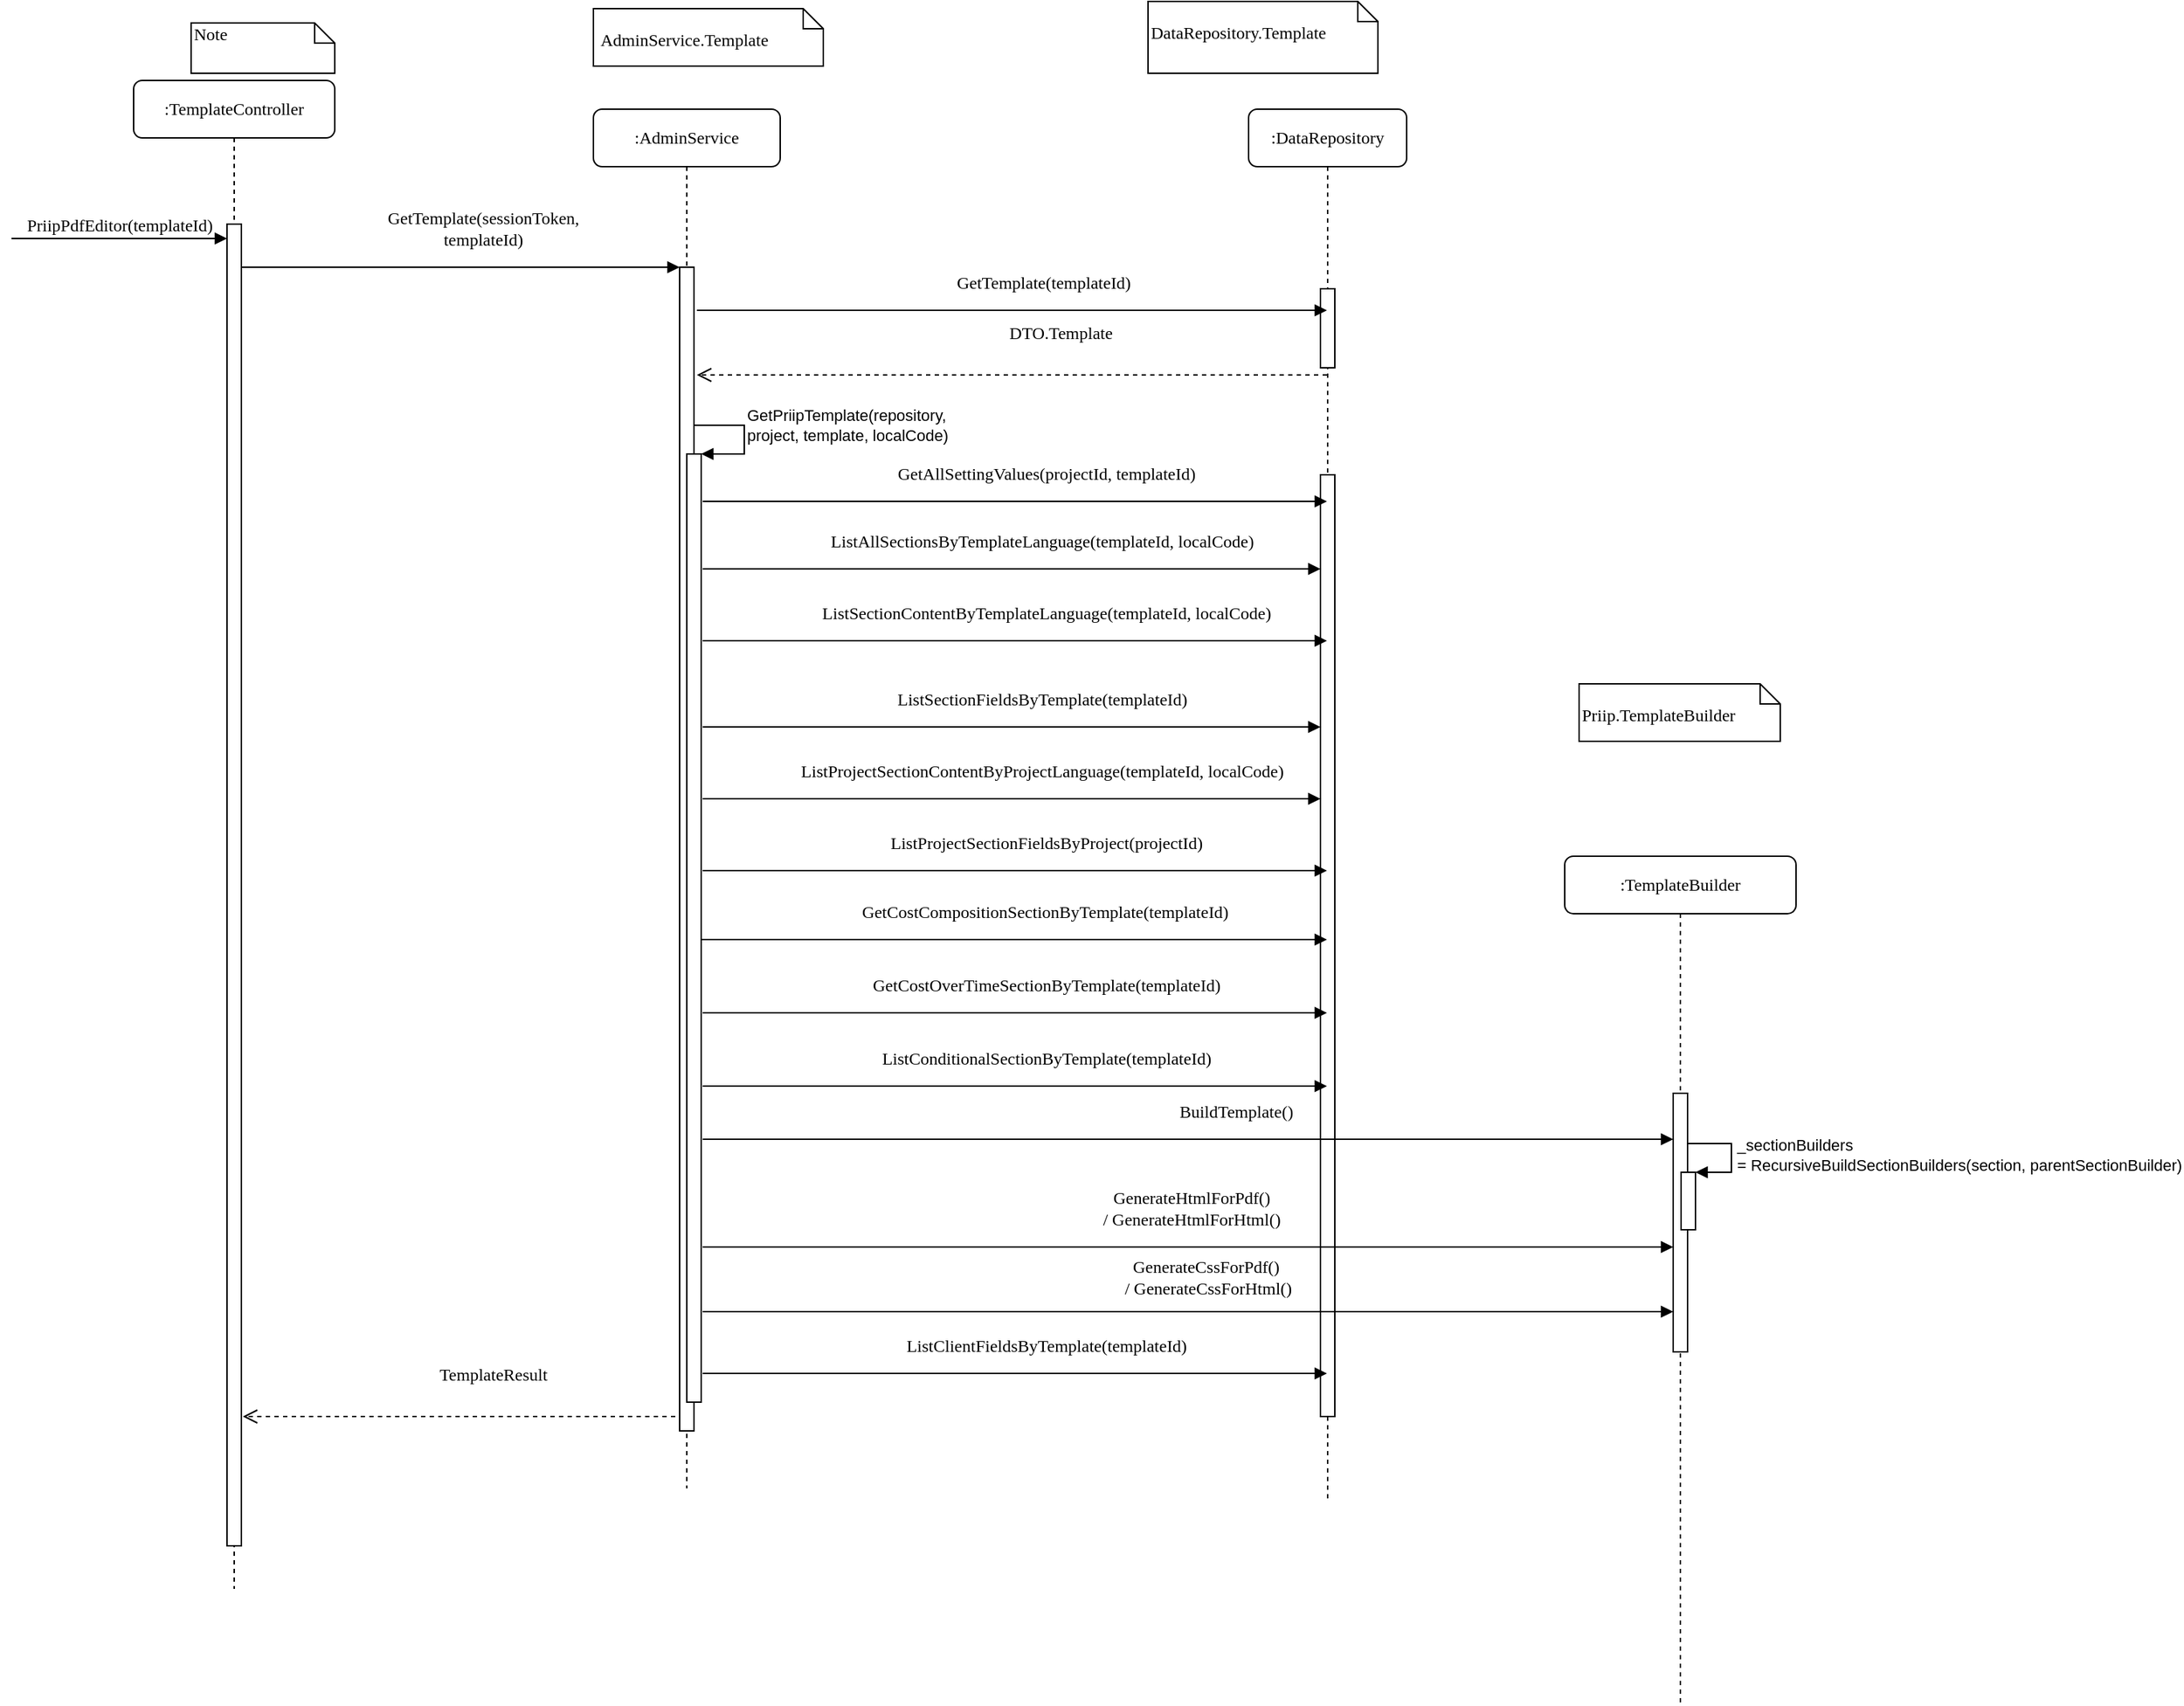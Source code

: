 <mxfile version="15.9.4" type="github">
  <diagram name="Page-1" id="13e1069c-82ec-6db2-03f1-153e76fe0fe0">
    <mxGraphModel dx="2762" dy="762" grid="1" gridSize="10" guides="1" tooltips="1" connect="1" arrows="1" fold="1" page="1" pageScale="1" pageWidth="1100" pageHeight="850" background="none" math="0" shadow="0">
      <root>
        <mxCell id="0" />
        <mxCell id="1" parent="0" />
        <mxCell id="7baba1c4bc27f4b0-2" value=":AdminService" style="shape=umlLifeline;perimeter=lifelinePerimeter;whiteSpace=wrap;html=1;container=1;collapsible=0;recursiveResize=0;outlineConnect=0;rounded=1;shadow=0;comic=0;labelBackgroundColor=none;strokeWidth=1;fontFamily=Verdana;fontSize=12;align=center;" parent="1" vertex="1">
          <mxGeometry x="274" y="90" width="130" height="960" as="geometry" />
        </mxCell>
        <mxCell id="7baba1c4bc27f4b0-10" value="" style="html=1;points=[];perimeter=orthogonalPerimeter;rounded=0;shadow=0;comic=0;labelBackgroundColor=none;strokeWidth=1;fontFamily=Verdana;fontSize=12;align=center;" parent="7baba1c4bc27f4b0-2" vertex="1">
          <mxGeometry x="60" y="110" width="10" height="810" as="geometry" />
        </mxCell>
        <mxCell id="qO5fun-w03F_zH5EzVKV-6" value="" style="html=1;points=[];perimeter=orthogonalPerimeter;" parent="7baba1c4bc27f4b0-2" vertex="1">
          <mxGeometry x="65" y="240" width="10" height="660" as="geometry" />
        </mxCell>
        <mxCell id="qO5fun-w03F_zH5EzVKV-7" value="GetPriipTemplate(repository,&lt;br&gt;project, template, localCode)" style="edgeStyle=orthogonalEdgeStyle;html=1;align=left;spacingLeft=2;endArrow=block;rounded=0;entryX=1;entryY=0;" parent="7baba1c4bc27f4b0-2" target="qO5fun-w03F_zH5EzVKV-6" edge="1">
          <mxGeometry relative="1" as="geometry">
            <mxPoint x="70" y="240" as="sourcePoint" />
            <Array as="points">
              <mxPoint x="70" y="220" />
              <mxPoint x="105" y="220" />
              <mxPoint x="105" y="240" />
            </Array>
          </mxGeometry>
        </mxCell>
        <mxCell id="7baba1c4bc27f4b0-3" value=":DataRepository" style="shape=umlLifeline;perimeter=lifelinePerimeter;whiteSpace=wrap;html=1;container=1;collapsible=0;recursiveResize=0;outlineConnect=0;rounded=1;shadow=0;comic=0;labelBackgroundColor=none;strokeWidth=1;fontFamily=Verdana;fontSize=12;align=center;" parent="1" vertex="1">
          <mxGeometry x="730" y="90" width="110" height="970" as="geometry" />
        </mxCell>
        <mxCell id="7baba1c4bc27f4b0-13" value="" style="html=1;points=[];perimeter=orthogonalPerimeter;rounded=0;shadow=0;comic=0;labelBackgroundColor=none;strokeWidth=1;fontFamily=Verdana;fontSize=12;align=center;" parent="7baba1c4bc27f4b0-3" vertex="1">
          <mxGeometry x="50" y="125" width="10" height="55" as="geometry" />
        </mxCell>
        <mxCell id="qO5fun-w03F_zH5EzVKV-9" value="" style="html=1;points=[];perimeter=orthogonalPerimeter;rounded=0;shadow=0;comic=0;labelBackgroundColor=none;strokeWidth=1;fontFamily=Verdana;fontSize=12;align=center;" parent="7baba1c4bc27f4b0-3" vertex="1">
          <mxGeometry x="50" y="254.5" width="10" height="655.5" as="geometry" />
        </mxCell>
        <mxCell id="qO5fun-w03F_zH5EzVKV-10" value="ListAllSectionsByTemplateLanguage(templateId, localCode)" style="html=1;verticalAlign=bottom;endArrow=block;labelBackgroundColor=none;fontFamily=Verdana;fontSize=12;edgeStyle=elbowEdgeStyle;elbow=vertical;" parent="7baba1c4bc27f4b0-3" edge="1">
          <mxGeometry x="0.097" y="10" relative="1" as="geometry">
            <mxPoint x="-380" y="320" as="sourcePoint" />
            <mxPoint x="50" y="320" as="targetPoint" />
            <mxPoint as="offset" />
          </mxGeometry>
        </mxCell>
        <mxCell id="qO5fun-w03F_zH5EzVKV-14" value="ListSectionFieldsByTemplate(templateId)" style="html=1;verticalAlign=bottom;endArrow=block;labelBackgroundColor=none;fontFamily=Verdana;fontSize=12;edgeStyle=elbowEdgeStyle;elbow=vertical;" parent="7baba1c4bc27f4b0-3" edge="1">
          <mxGeometry x="0.097" y="10" relative="1" as="geometry">
            <mxPoint x="-380" y="430" as="sourcePoint" />
            <mxPoint x="50" y="430" as="targetPoint" />
            <mxPoint as="offset" />
          </mxGeometry>
        </mxCell>
        <mxCell id="qO5fun-w03F_zH5EzVKV-12" value="ListProjectSectionContentByProjectLanguage(templateId, localCode)" style="html=1;verticalAlign=bottom;endArrow=block;labelBackgroundColor=none;fontFamily=Verdana;fontSize=12;edgeStyle=elbowEdgeStyle;elbow=vertical;" parent="7baba1c4bc27f4b0-3" edge="1">
          <mxGeometry x="0.097" y="10" relative="1" as="geometry">
            <mxPoint x="-380" y="480" as="sourcePoint" />
            <mxPoint x="50" y="480" as="targetPoint" />
            <mxPoint as="offset" />
          </mxGeometry>
        </mxCell>
        <mxCell id="7baba1c4bc27f4b0-4" value=":TemplateBuilder" style="shape=umlLifeline;perimeter=lifelinePerimeter;whiteSpace=wrap;html=1;container=1;collapsible=0;recursiveResize=0;outlineConnect=0;rounded=1;shadow=0;comic=0;labelBackgroundColor=none;strokeWidth=1;fontFamily=Verdana;fontSize=12;align=center;" parent="1" vertex="1">
          <mxGeometry x="950" y="610" width="161" height="590" as="geometry" />
        </mxCell>
        <mxCell id="7baba1c4bc27f4b0-16" value="" style="html=1;points=[];perimeter=orthogonalPerimeter;rounded=0;shadow=0;comic=0;labelBackgroundColor=none;strokeWidth=1;fontFamily=Verdana;fontSize=12;align=center;" parent="7baba1c4bc27f4b0-4" vertex="1">
          <mxGeometry x="75.5" y="165" width="10" height="180" as="geometry" />
        </mxCell>
        <mxCell id="qO5fun-w03F_zH5EzVKV-4" value="BuildTemplate()&lt;br&gt;" style="html=1;verticalAlign=bottom;endArrow=block;labelBackgroundColor=none;fontFamily=Verdana;fontSize=12;edgeStyle=elbowEdgeStyle;elbow=vertical;" parent="7baba1c4bc27f4b0-4" edge="1">
          <mxGeometry x="0.097" y="10" relative="1" as="geometry">
            <mxPoint x="-600" y="197" as="sourcePoint" />
            <mxPoint x="75.5" y="197" as="targetPoint" />
            <mxPoint as="offset" />
            <Array as="points">
              <mxPoint x="19.5" y="197" />
            </Array>
          </mxGeometry>
        </mxCell>
        <mxCell id="x5T9W-IT76ZWCSk8moNr-2" value="" style="html=1;points=[];perimeter=orthogonalPerimeter;" vertex="1" parent="7baba1c4bc27f4b0-4">
          <mxGeometry x="81" y="220" width="10" height="40" as="geometry" />
        </mxCell>
        <mxCell id="x5T9W-IT76ZWCSk8moNr-3" value="_sectionBuilders &lt;br&gt;= RecursiveBuildSectionBuilders(section, parentSectionBuilder)" style="edgeStyle=orthogonalEdgeStyle;html=1;align=left;spacingLeft=2;endArrow=block;rounded=0;entryX=1;entryY=0;" edge="1" target="x5T9W-IT76ZWCSk8moNr-2" parent="7baba1c4bc27f4b0-4">
          <mxGeometry relative="1" as="geometry">
            <mxPoint x="86" y="200" as="sourcePoint" />
            <Array as="points">
              <mxPoint x="116" y="200" />
            </Array>
          </mxGeometry>
        </mxCell>
        <mxCell id="7baba1c4bc27f4b0-8" value=":TemplateController" style="shape=umlLifeline;perimeter=lifelinePerimeter;whiteSpace=wrap;html=1;container=1;collapsible=0;recursiveResize=0;outlineConnect=0;rounded=1;shadow=0;comic=0;labelBackgroundColor=none;strokeWidth=1;fontFamily=Verdana;fontSize=12;align=center;" parent="1" vertex="1">
          <mxGeometry x="-46" y="70" width="140" height="1050" as="geometry" />
        </mxCell>
        <mxCell id="7baba1c4bc27f4b0-9" value="" style="html=1;points=[];perimeter=orthogonalPerimeter;rounded=0;shadow=0;comic=0;labelBackgroundColor=none;strokeWidth=1;fontFamily=Verdana;fontSize=12;align=center;" parent="7baba1c4bc27f4b0-8" vertex="1">
          <mxGeometry x="65" y="100" width="10" height="920" as="geometry" />
        </mxCell>
        <mxCell id="qO5fun-w03F_zH5EzVKV-1" value="PriipPdfEditor(templateId)" style="html=1;verticalAlign=bottom;endArrow=block;entryX=0;entryY=0;labelBackgroundColor=none;fontFamily=Verdana;fontSize=12;edgeStyle=elbowEdgeStyle;elbow=vertical;" parent="7baba1c4bc27f4b0-8" edge="1">
          <mxGeometry relative="1" as="geometry">
            <mxPoint x="-85" y="110" as="sourcePoint" />
            <mxPoint x="65" y="110" as="targetPoint" />
          </mxGeometry>
        </mxCell>
        <mxCell id="7baba1c4bc27f4b0-11" value="GetTemplate(sessionToken,&lt;br&gt;templateId)" style="html=1;verticalAlign=bottom;endArrow=block;entryX=0;entryY=0;labelBackgroundColor=none;fontFamily=Verdana;fontSize=12;edgeStyle=elbowEdgeStyle;elbow=vertical;" parent="1" source="7baba1c4bc27f4b0-9" target="7baba1c4bc27f4b0-10" edge="1">
          <mxGeometry x="0.097" y="10" relative="1" as="geometry">
            <mxPoint x="114" y="190" as="sourcePoint" />
            <mxPoint as="offset" />
          </mxGeometry>
        </mxCell>
        <mxCell id="7baba1c4bc27f4b0-40" value="Note" style="shape=note;whiteSpace=wrap;html=1;size=14;verticalAlign=top;align=left;spacingTop=-6;rounded=0;shadow=0;comic=0;labelBackgroundColor=none;strokeWidth=1;fontFamily=Verdana;fontSize=12" parent="1" vertex="1">
          <mxGeometry x="-6" y="30" width="100" height="35" as="geometry" />
        </mxCell>
        <mxCell id="7baba1c4bc27f4b0-41" value="&lt;br&gt;&amp;nbsp;AdminService.Template" style="shape=note;whiteSpace=wrap;html=1;size=14;verticalAlign=top;align=left;spacingTop=-6;rounded=0;shadow=0;comic=0;labelBackgroundColor=none;strokeWidth=1;fontFamily=Verdana;fontSize=12" parent="1" vertex="1">
          <mxGeometry x="274" y="20" width="160" height="40" as="geometry" />
        </mxCell>
        <mxCell id="7baba1c4bc27f4b0-42" value="&lt;br&gt;DataRepository.Template" style="shape=note;whiteSpace=wrap;html=1;size=14;verticalAlign=top;align=left;spacingTop=-6;rounded=0;shadow=0;comic=0;labelBackgroundColor=none;strokeWidth=1;fontFamily=Verdana;fontSize=12" parent="1" vertex="1">
          <mxGeometry x="660" y="15" width="160" height="50" as="geometry" />
        </mxCell>
        <mxCell id="7baba1c4bc27f4b0-43" value="&lt;br&gt;Priip.TemplateBuilder" style="shape=note;whiteSpace=wrap;html=1;size=14;verticalAlign=top;align=left;spacingTop=-6;rounded=0;shadow=0;comic=0;labelBackgroundColor=none;strokeWidth=1;fontFamily=Verdana;fontSize=12" parent="1" vertex="1">
          <mxGeometry x="960" y="490" width="140" height="40" as="geometry" />
        </mxCell>
        <mxCell id="qO5fun-w03F_zH5EzVKV-3" value="GetTemplate(templateId)" style="html=1;verticalAlign=bottom;endArrow=block;labelBackgroundColor=none;fontFamily=Verdana;fontSize=12;edgeStyle=elbowEdgeStyle;elbow=vertical;" parent="1" target="7baba1c4bc27f4b0-3" edge="1">
          <mxGeometry x="0.097" y="10" relative="1" as="geometry">
            <mxPoint x="346" y="230" as="sourcePoint" />
            <mxPoint x="608" y="230" as="targetPoint" />
            <mxPoint as="offset" />
          </mxGeometry>
        </mxCell>
        <mxCell id="qO5fun-w03F_zH5EzVKV-5" value="DTO.Template" style="html=1;verticalAlign=bottom;endArrow=open;dashed=1;endSize=8;labelBackgroundColor=none;fontFamily=Verdana;fontSize=12;edgeStyle=elbowEdgeStyle;elbow=vertical;" parent="1" source="7baba1c4bc27f4b0-3" edge="1">
          <mxGeometry x="-0.154" y="-20" relative="1" as="geometry">
            <mxPoint x="346" y="275" as="targetPoint" />
            <Array as="points">
              <mxPoint x="411" y="275" />
              <mxPoint x="441" y="275" />
            </Array>
            <mxPoint x="606" y="275" as="sourcePoint" />
            <mxPoint as="offset" />
          </mxGeometry>
        </mxCell>
        <mxCell id="qO5fun-w03F_zH5EzVKV-8" value="GetAllSettingValues(projectId, templateId)" style="html=1;verticalAlign=bottom;endArrow=block;labelBackgroundColor=none;fontFamily=Verdana;fontSize=12;edgeStyle=elbowEdgeStyle;elbow=vertical;" parent="1" target="7baba1c4bc27f4b0-3" edge="1">
          <mxGeometry x="0.097" y="10" relative="1" as="geometry">
            <mxPoint x="350" y="363" as="sourcePoint" />
            <mxPoint x="612" y="363" as="targetPoint" />
            <mxPoint as="offset" />
          </mxGeometry>
        </mxCell>
        <mxCell id="qO5fun-w03F_zH5EzVKV-11" value="ListSectionContentByTemplateLanguage(templateId, localCode)" style="html=1;verticalAlign=bottom;endArrow=block;labelBackgroundColor=none;fontFamily=Verdana;fontSize=12;edgeStyle=elbowEdgeStyle;elbow=vertical;" parent="1" target="7baba1c4bc27f4b0-3" edge="1">
          <mxGeometry x="0.097" y="10" relative="1" as="geometry">
            <mxPoint x="350" y="460" as="sourcePoint" />
            <mxPoint x="734.5" y="460" as="targetPoint" />
            <mxPoint as="offset" />
          </mxGeometry>
        </mxCell>
        <mxCell id="qO5fun-w03F_zH5EzVKV-15" value="ListProjectSectionFieldsByProject(projectId)" style="html=1;verticalAlign=bottom;endArrow=block;labelBackgroundColor=none;fontFamily=Verdana;fontSize=12;edgeStyle=elbowEdgeStyle;elbow=vertical;" parent="1" target="7baba1c4bc27f4b0-3" edge="1">
          <mxGeometry x="0.097" y="10" relative="1" as="geometry">
            <mxPoint x="350" y="620" as="sourcePoint" />
            <mxPoint x="734.5" y="620" as="targetPoint" />
            <mxPoint as="offset" />
          </mxGeometry>
        </mxCell>
        <mxCell id="qO5fun-w03F_zH5EzVKV-16" value="GetCostOverTimeSectionByTemplate(templateId)" style="html=1;verticalAlign=bottom;endArrow=block;labelBackgroundColor=none;fontFamily=Verdana;fontSize=12;edgeStyle=elbowEdgeStyle;elbow=vertical;" parent="1" target="7baba1c4bc27f4b0-3" edge="1">
          <mxGeometry x="0.097" y="10" relative="1" as="geometry">
            <mxPoint x="350" y="719" as="sourcePoint" />
            <mxPoint x="734.5" y="719" as="targetPoint" />
            <mxPoint as="offset" />
          </mxGeometry>
        </mxCell>
        <mxCell id="qO5fun-w03F_zH5EzVKV-17" value="GetCostCompositionSectionByTemplate(templateId)" style="html=1;verticalAlign=bottom;endArrow=block;labelBackgroundColor=none;fontFamily=Verdana;fontSize=12;edgeStyle=elbowEdgeStyle;elbow=vertical;" parent="1" target="7baba1c4bc27f4b0-3" edge="1">
          <mxGeometry x="0.097" y="10" relative="1" as="geometry">
            <mxPoint x="349" y="668" as="sourcePoint" />
            <mxPoint x="733.5" y="668" as="targetPoint" />
            <mxPoint as="offset" />
          </mxGeometry>
        </mxCell>
        <mxCell id="qO5fun-w03F_zH5EzVKV-18" value="ListConditionalSectionByTemplate(templateId)" style="html=1;verticalAlign=bottom;endArrow=block;labelBackgroundColor=none;fontFamily=Verdana;fontSize=12;edgeStyle=elbowEdgeStyle;elbow=vertical;" parent="1" target="7baba1c4bc27f4b0-3" edge="1">
          <mxGeometry x="0.097" y="10" relative="1" as="geometry">
            <mxPoint x="350" y="770" as="sourcePoint" />
            <mxPoint x="734.5" y="770" as="targetPoint" />
            <mxPoint as="offset" />
          </mxGeometry>
        </mxCell>
        <mxCell id="qO5fun-w03F_zH5EzVKV-19" value="GenerateHtmlForPdf()&lt;br&gt;&amp;nbsp;/&amp;nbsp;GenerateHtmlForHtml()&amp;nbsp;" style="html=1;verticalAlign=bottom;endArrow=block;labelBackgroundColor=none;fontFamily=Verdana;fontSize=12;edgeStyle=elbowEdgeStyle;elbow=vertical;" parent="1" edge="1">
          <mxGeometry x="0.007" y="10" relative="1" as="geometry">
            <mxPoint x="350" y="882" as="sourcePoint" />
            <mxPoint x="1025.5" y="882" as="targetPoint" />
            <mxPoint as="offset" />
            <Array as="points">
              <mxPoint x="969.5" y="882" />
            </Array>
          </mxGeometry>
        </mxCell>
        <mxCell id="qO5fun-w03F_zH5EzVKV-20" value="GenerateCssForPdf()&lt;br&gt;&amp;nbsp;/&amp;nbsp;GenerateCssForHtml()" style="html=1;verticalAlign=bottom;endArrow=block;labelBackgroundColor=none;fontFamily=Verdana;fontSize=12;edgeStyle=elbowEdgeStyle;elbow=vertical;" parent="1" edge="1">
          <mxGeometry x="0.036" y="7" relative="1" as="geometry">
            <mxPoint x="350" y="927" as="sourcePoint" />
            <mxPoint x="1025.5" y="927" as="targetPoint" />
            <mxPoint as="offset" />
            <Array as="points">
              <mxPoint x="969.5" y="927" />
            </Array>
          </mxGeometry>
        </mxCell>
        <mxCell id="qO5fun-w03F_zH5EzVKV-21" value="ListClientFieldsByTemplate(templateId)" style="html=1;verticalAlign=bottom;endArrow=block;labelBackgroundColor=none;fontFamily=Verdana;fontSize=12;edgeStyle=elbowEdgeStyle;elbow=vertical;" parent="1" edge="1">
          <mxGeometry x="0.097" y="10" relative="1" as="geometry">
            <mxPoint x="350" y="970" as="sourcePoint" />
            <mxPoint x="784.5" y="970" as="targetPoint" />
            <mxPoint as="offset" />
          </mxGeometry>
        </mxCell>
        <mxCell id="qO5fun-w03F_zH5EzVKV-2" value="TemplateResult" style="html=1;verticalAlign=bottom;endArrow=open;dashed=1;endSize=8;labelBackgroundColor=none;fontFamily=Verdana;fontSize=12;edgeStyle=elbowEdgeStyle;elbow=vertical;" parent="1" edge="1">
          <mxGeometry x="-0.154" y="-20" relative="1" as="geometry">
            <mxPoint x="30" y="1000" as="targetPoint" />
            <Array as="points">
              <mxPoint x="105" y="1000" />
              <mxPoint x="135" y="1000" />
            </Array>
            <mxPoint x="331" y="1000" as="sourcePoint" />
            <mxPoint as="offset" />
          </mxGeometry>
        </mxCell>
      </root>
    </mxGraphModel>
  </diagram>
</mxfile>

